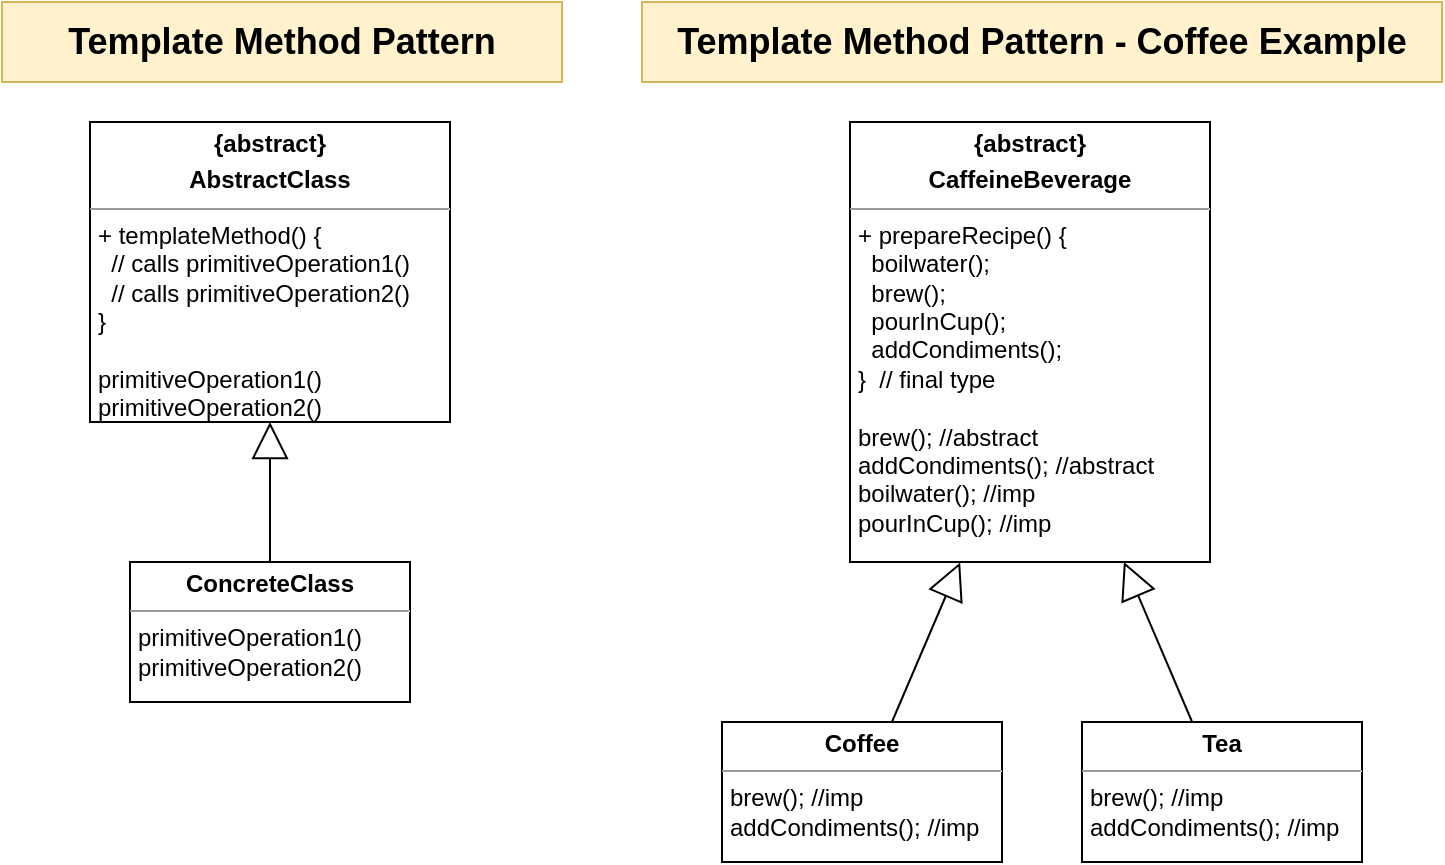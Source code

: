 <mxfile version="15.0.3" type="github">
  <diagram id="rvc5KaL6QQOTCAsFbKzh" name="Page-1">
    <mxGraphModel dx="1185" dy="614" grid="1" gridSize="10" guides="1" tooltips="1" connect="1" arrows="1" fold="1" page="1" pageScale="1" pageWidth="827" pageHeight="1169" math="0" shadow="0">
      <root>
        <mxCell id="0" />
        <mxCell id="1" parent="0" />
        <mxCell id="v5IypCRte8Z06ehXbfqp-1" value="&lt;p style=&quot;margin: 0px ; margin-top: 4px ; text-align: center&quot;&gt;&lt;b&gt;{abstract}&lt;/b&gt;&lt;/p&gt;&lt;p style=&quot;margin: 0px ; margin-top: 4px ; text-align: center&quot;&gt;&lt;b&gt;AbstractClass&lt;/b&gt;&lt;/p&gt;&lt;hr size=&quot;1&quot;&gt;&lt;p style=&quot;margin: 0px ; margin-left: 4px&quot;&gt;+ templateMethod() {&lt;/p&gt;&lt;p style=&quot;margin: 0px ; margin-left: 4px&quot;&gt;&amp;nbsp; // calls primitiveOperation1()&lt;/p&gt;&lt;p style=&quot;margin: 0px ; margin-left: 4px&quot;&gt;&amp;nbsp; // calls primitiveOperation2()&lt;br&gt;&lt;/p&gt;&lt;p style=&quot;margin: 0px ; margin-left: 4px&quot;&gt;}&lt;/p&gt;&lt;p style=&quot;margin: 0px ; margin-left: 4px&quot;&gt;&lt;br&gt;&lt;/p&gt;&lt;p style=&quot;margin: 0px ; margin-left: 4px&quot;&gt;primitiveOperation1()&lt;br&gt;&lt;/p&gt;&lt;p style=&quot;margin: 0px ; margin-left: 4px&quot;&gt;primitiveOperation2()&lt;br&gt;&lt;/p&gt;" style="verticalAlign=top;align=left;overflow=fill;fontSize=12;fontFamily=Helvetica;html=1;" parent="1" vertex="1">
          <mxGeometry x="84" y="100" width="180" height="150" as="geometry" />
        </mxCell>
        <mxCell id="v5IypCRte8Z06ehXbfqp-2" value="&lt;p style=&quot;margin: 0px ; margin-top: 4px ; text-align: center&quot;&gt;&lt;b&gt;ConcreteClass&lt;/b&gt;&lt;/p&gt;&lt;hr size=&quot;1&quot;&gt;&lt;div style=&quot;height: 2px&quot;&gt;&lt;p style=&quot;margin: 0px 0px 0px 4px&quot;&gt;primitiveOperation1()&lt;br&gt;&lt;/p&gt;&lt;p style=&quot;margin: 0px 0px 0px 4px&quot;&gt;primitiveOperation2()&lt;/p&gt;&lt;/div&gt;" style="verticalAlign=top;align=left;overflow=fill;fontSize=12;fontFamily=Helvetica;html=1;" parent="1" vertex="1">
          <mxGeometry x="104" y="320" width="140" height="70" as="geometry" />
        </mxCell>
        <mxCell id="v5IypCRte8Z06ehXbfqp-3" value="" style="endArrow=block;endSize=16;endFill=0;html=1;elbow=vertical;rounded=0;entryX=0.5;entryY=1;entryDx=0;entryDy=0;" parent="1" source="v5IypCRte8Z06ehXbfqp-2" target="v5IypCRte8Z06ehXbfqp-1" edge="1">
          <mxGeometry width="160" relative="1" as="geometry">
            <mxPoint x="91" y="377.91" as="sourcePoint" />
            <mxPoint x="168" y="300.0" as="targetPoint" />
          </mxGeometry>
        </mxCell>
        <mxCell id="v5IypCRte8Z06ehXbfqp-4" value="Template Method Pattern" style="text;html=1;strokeColor=#d6b656;fillColor=#fff2cc;align=center;verticalAlign=middle;whiteSpace=wrap;rounded=0;fontSize=18;fontStyle=1" parent="1" vertex="1">
          <mxGeometry x="40" y="40" width="280" height="40" as="geometry" />
        </mxCell>
        <mxCell id="-D8ENSdWNOmR9GvZLHHH-1" value="&lt;p style=&quot;margin: 0px ; margin-top: 4px ; text-align: center&quot;&gt;&lt;b&gt;{abstract}&lt;/b&gt;&lt;/p&gt;&lt;p style=&quot;margin: 0px ; margin-top: 4px ; text-align: center&quot;&gt;&lt;b&gt;CaffeineBeverage&lt;/b&gt;&lt;/p&gt;&lt;hr size=&quot;1&quot;&gt;&lt;p style=&quot;margin: 0px ; margin-left: 4px&quot;&gt;+ prepareRecipe() {&lt;/p&gt;&lt;p style=&quot;margin: 0px ; margin-left: 4px&quot;&gt;&amp;nbsp; boilwater();&lt;/p&gt;&lt;p style=&quot;margin: 0px ; margin-left: 4px&quot;&gt;&amp;nbsp; brew();&lt;/p&gt;&lt;p style=&quot;margin: 0px ; margin-left: 4px&quot;&gt;&amp;nbsp; pourInCup();&lt;/p&gt;&lt;p style=&quot;margin: 0px ; margin-left: 4px&quot;&gt;&amp;nbsp; addCondiments();&lt;/p&gt;&lt;p style=&quot;margin: 0px ; margin-left: 4px&quot;&gt;}&amp;nbsp; // final type&lt;/p&gt;&lt;p style=&quot;margin: 0px ; margin-left: 4px&quot;&gt;&lt;br&gt;&lt;/p&gt;&lt;p style=&quot;margin: 0px ; margin-left: 4px&quot;&gt;brew(); //abstract&lt;/p&gt;&lt;p style=&quot;margin: 0px ; margin-left: 4px&quot;&gt;addCondiments(); //abstract&lt;/p&gt;&lt;p style=&quot;margin: 0px ; margin-left: 4px&quot;&gt;boilwater(); //imp&lt;/p&gt;&lt;p style=&quot;margin: 0px ; margin-left: 4px&quot;&gt;pourInCup(); //imp&lt;/p&gt;" style="verticalAlign=top;align=left;overflow=fill;fontSize=12;fontFamily=Helvetica;html=1;" vertex="1" parent="1">
          <mxGeometry x="464" y="100" width="180" height="220" as="geometry" />
        </mxCell>
        <mxCell id="-D8ENSdWNOmR9GvZLHHH-2" value="&lt;p style=&quot;margin: 0px ; margin-top: 4px ; text-align: center&quot;&gt;&lt;b&gt;Coffee&lt;/b&gt;&lt;/p&gt;&lt;hr size=&quot;1&quot;&gt;&lt;div style=&quot;height: 2px&quot;&gt;&lt;p style=&quot;margin: 0px 0px 0px 4px&quot;&gt;brew(); //imp&lt;/p&gt;&lt;p style=&quot;margin: 0px 0px 0px 4px&quot;&gt;addCondiments(); //imp&lt;/p&gt;&lt;/div&gt;" style="verticalAlign=top;align=left;overflow=fill;fontSize=12;fontFamily=Helvetica;html=1;" vertex="1" parent="1">
          <mxGeometry x="400" y="400" width="140" height="70" as="geometry" />
        </mxCell>
        <mxCell id="-D8ENSdWNOmR9GvZLHHH-3" value="" style="endArrow=block;endSize=16;endFill=0;html=1;elbow=vertical;rounded=0;entryX=0.306;entryY=1.001;entryDx=0;entryDy=0;entryPerimeter=0;" edge="1" source="-D8ENSdWNOmR9GvZLHHH-2" target="-D8ENSdWNOmR9GvZLHHH-1" parent="1">
          <mxGeometry width="160" relative="1" as="geometry">
            <mxPoint x="471" y="377.91" as="sourcePoint" />
            <mxPoint x="548" y="300.0" as="targetPoint" />
          </mxGeometry>
        </mxCell>
        <mxCell id="-D8ENSdWNOmR9GvZLHHH-4" value="Template Method Pattern - Coffee Example" style="text;html=1;strokeColor=#d6b656;fillColor=#fff2cc;align=center;verticalAlign=middle;whiteSpace=wrap;rounded=0;fontSize=18;fontStyle=1" vertex="1" parent="1">
          <mxGeometry x="360" y="40" width="400" height="40" as="geometry" />
        </mxCell>
        <mxCell id="-D8ENSdWNOmR9GvZLHHH-5" value="&lt;p style=&quot;margin: 0px ; margin-top: 4px ; text-align: center&quot;&gt;&lt;b&gt;Tea&lt;/b&gt;&lt;/p&gt;&lt;hr size=&quot;1&quot;&gt;&lt;div style=&quot;height: 2px&quot;&gt;&lt;p style=&quot;margin: 0px 0px 0px 4px&quot;&gt;brew(); //imp&lt;/p&gt;&lt;p style=&quot;margin: 0px 0px 0px 4px&quot;&gt;addCondiments(); //imp&lt;/p&gt;&lt;/div&gt;" style="verticalAlign=top;align=left;overflow=fill;fontSize=12;fontFamily=Helvetica;html=1;" vertex="1" parent="1">
          <mxGeometry x="580" y="400" width="140" height="70" as="geometry" />
        </mxCell>
        <mxCell id="-D8ENSdWNOmR9GvZLHHH-6" value="" style="endArrow=block;endSize=16;endFill=0;html=1;elbow=vertical;rounded=0;" edge="1" source="-D8ENSdWNOmR9GvZLHHH-5" parent="1" target="-D8ENSdWNOmR9GvZLHHH-1">
          <mxGeometry width="160" relative="1" as="geometry">
            <mxPoint x="651" y="377.91" as="sourcePoint" />
            <mxPoint x="699.08" y="320.22" as="targetPoint" />
          </mxGeometry>
        </mxCell>
      </root>
    </mxGraphModel>
  </diagram>
</mxfile>
